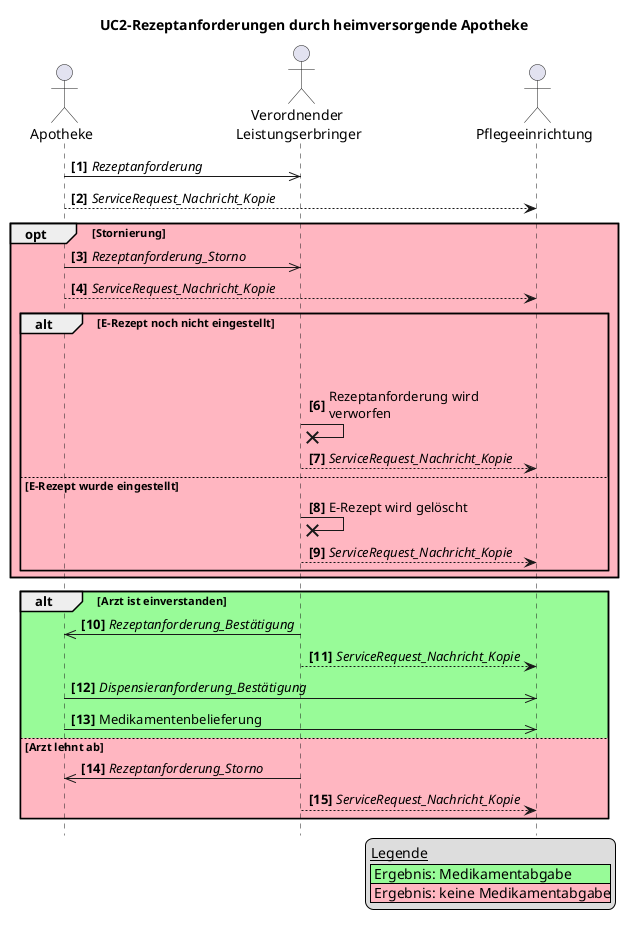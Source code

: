 @startuml name = "UC2-Rezeptanforderung-Apotheke"


skinparam maxMessageSize 200

actor Apotheke
actor "Verordnender \nLeistungserbringer" as Arztpraxis
actor "Pflegeeinrichtung" as Pflegeeinrichtung

title UC2-Rezeptanforderungen durch heimversorgende Apotheke
hide footbox
autonumber "<b>[0]"

legend bottom right
    __Legende__
    |<#PaleGreen> Ergebnis: Medikamentabgabe|
    |<#LightPink> Ergebnis: keine Medikamentabgabe|
endlegend

Apotheke ->> Arztpraxis: //Rezeptanforderung//
Apotheke --> Pflegeeinrichtung: //ServiceRequest_Nachricht_Kopie//

opt #LightPink Stornierung
    Apotheke ->> Arztpraxis: //Rezeptanforderung_Storno//
    Apotheke --> Pflegeeinrichtung: //ServiceRequest_Nachricht_Kopie//
    alt #LightPink E-Rezept noch nicht eingestellt
    Apotheke -[hidden]-> Arztpraxis: Rezeptanforderung wird verworfen
        Arztpraxis ->x Arztpraxis: Rezeptanforderung wird verworfen
        Arztpraxis --> Pflegeeinrichtung: //ServiceRequest_Nachricht_Kopie//
    else #LightPink E-Rezept wurde eingestellt
        Arztpraxis ->x Arztpraxis: E-Rezept wird gelöscht
        Arztpraxis --> Pflegeeinrichtung: //ServiceRequest_Nachricht_Kopie//
    end
end


alt #PaleGreen Arzt ist einverstanden 
    Arztpraxis ->> Apotheke: //Rezeptanforderung_Bestätigung//
    Arztpraxis --> Pflegeeinrichtung: //ServiceRequest_Nachricht_Kopie//
    Apotheke ->> Pflegeeinrichtung: //Dispensieranforderung_Bestätigung//
    Apotheke ->> Pflegeeinrichtung: Medikamentenbelieferung

else #LightPink Arzt lehnt ab
    Arztpraxis ->> Apotheke: //Rezeptanforderung_Storno//
    Arztpraxis --> Pflegeeinrichtung: //ServiceRequest_Nachricht_Kopie//
end


@enduml